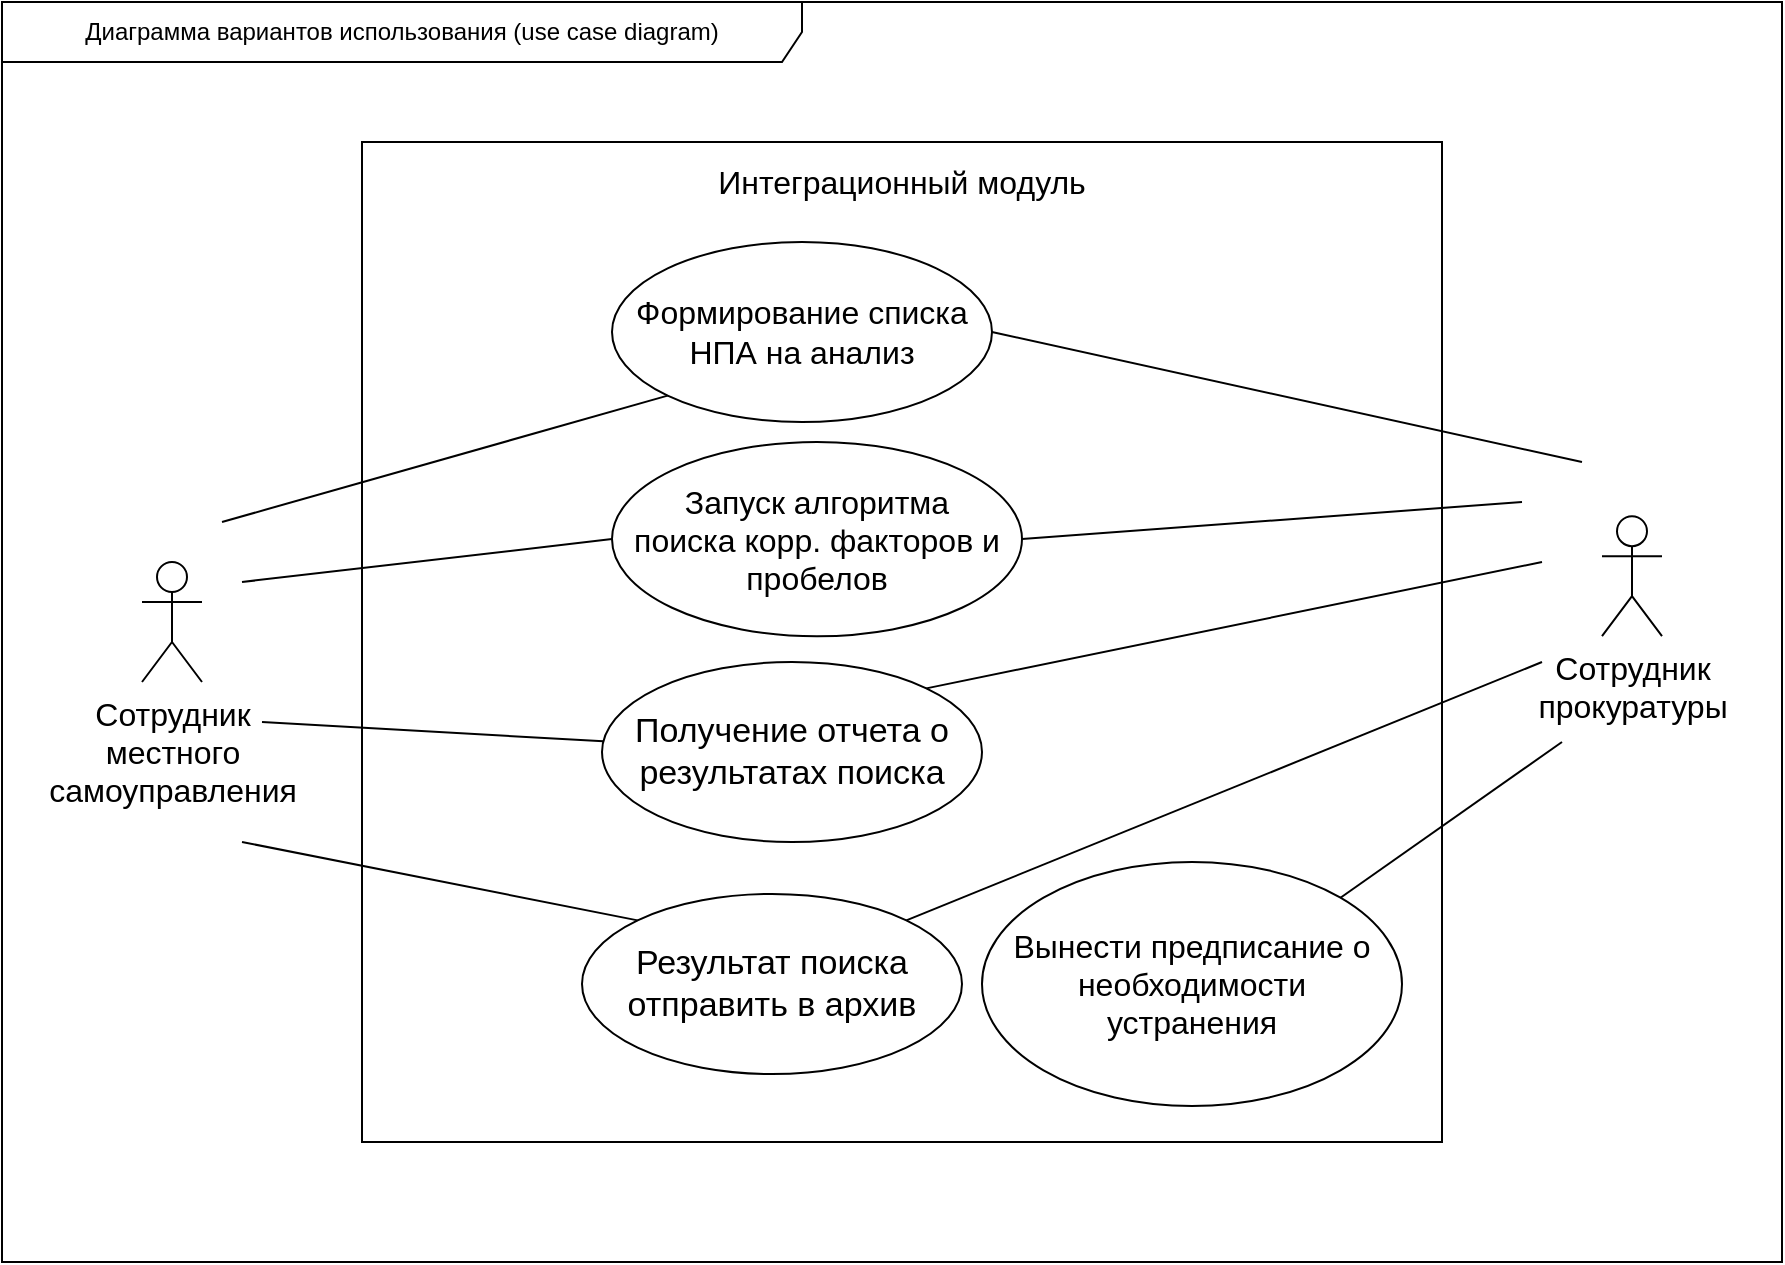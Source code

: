 <mxfile version="14.1.8" type="device"><diagram name="Page-1" id="e7e014a7-5840-1c2e-5031-d8a46d1fe8dd"><mxGraphModel dx="1810" dy="2169" grid="1" gridSize="10" guides="1" tooltips="1" connect="1" arrows="1" fold="1" page="1" pageScale="1" pageWidth="1169" pageHeight="826" background="none" math="0" shadow="0"><root><mxCell id="0"/><mxCell id="1" parent="0"/><mxCell id="E5nNj4ZsClf_n_vn0JpY-1" value="" style="group" vertex="1" connectable="0" parent="1"><mxGeometry x="370" y="-190" width="540" height="500" as="geometry"/></mxCell><mxCell id="zKADX5YJscfgXHAa3air-2" value="" style="rounded=0;whiteSpace=wrap;html=1;" parent="E5nNj4ZsClf_n_vn0JpY-1" vertex="1"><mxGeometry width="540" height="500" as="geometry"/></mxCell><mxCell id="zKADX5YJscfgXHAa3air-3" value="&lt;font style=&quot;font-size: 16px&quot;&gt;Интеграционный модуль&lt;/font&gt;" style="text;html=1;strokeColor=none;fillColor=none;align=center;verticalAlign=middle;whiteSpace=wrap;rounded=0;" parent="E5nNj4ZsClf_n_vn0JpY-1" vertex="1"><mxGeometry x="20" y="10" width="500" height="20" as="geometry"/></mxCell><mxCell id="zKADX5YJscfgXHAa3air-12" value="&lt;font style=&quot;font-size: 16px&quot;&gt;Вынести предписание о необходимости&lt;br&gt;устранения&lt;/font&gt;" style="ellipse;whiteSpace=wrap;html=1;" parent="E5nNj4ZsClf_n_vn0JpY-1" vertex="1"><mxGeometry x="310" y="360" width="210" height="122" as="geometry"/></mxCell><mxCell id="zKADX5YJscfgXHAa3air-9" value="&lt;span style=&quot;font-size: 17px&quot;&gt;Результат поиска отправить в архив&lt;/span&gt;" style="ellipse;whiteSpace=wrap;html=1;" parent="E5nNj4ZsClf_n_vn0JpY-1" vertex="1"><mxGeometry x="110" y="376" width="190" height="90" as="geometry"/></mxCell><mxCell id="31887JfQ04T_51z_vyh9-67" value="Диаграмма вариантов использования (use case diagram)" style="shape=umlFrame;whiteSpace=wrap;html=1;width=400;height=30;" parent="1" vertex="1"><mxGeometry x="190" y="-260" width="890" height="630" as="geometry"/></mxCell><mxCell id="zKADX5YJscfgXHAa3air-4" value="Сотрудник&lt;br style=&quot;font-size: 16px;&quot;&gt;местного&lt;br style=&quot;font-size: 16px;&quot;&gt;самоуправления" style="shape=umlActor;verticalLabelPosition=bottom;verticalAlign=top;html=1;outlineConnect=0;fontSize=16;" parent="1" vertex="1"><mxGeometry x="260" y="20" width="30" height="60" as="geometry"/></mxCell><mxCell id="zKADX5YJscfgXHAa3air-5" value="Сотрудник&lt;br style=&quot;font-size: 16px;&quot;&gt;прокуратуры" style="shape=umlActor;verticalLabelPosition=bottom;verticalAlign=top;html=1;outlineConnect=0;fontSize=16;" parent="1" vertex="1"><mxGeometry x="990" y="-2.89" width="30" height="60" as="geometry"/></mxCell><mxCell id="zKADX5YJscfgXHAa3air-6" value="&lt;font style=&quot;font-size: 16px&quot;&gt;Формирование списка&lt;br&gt;НПА на анализ&lt;/font&gt;" style="ellipse;whiteSpace=wrap;html=1;" parent="1" vertex="1"><mxGeometry x="495" y="-140" width="190" height="90" as="geometry"/></mxCell><mxCell id="zKADX5YJscfgXHAa3air-7" value="&lt;font style=&quot;font-size: 16px&quot;&gt;Запуск алгоритма&lt;br&gt;поиска корр. факторов и пробелов&lt;/font&gt;" style="ellipse;whiteSpace=wrap;html=1;" parent="1" vertex="1"><mxGeometry x="495" y="-40" width="205" height="97.11" as="geometry"/></mxCell><mxCell id="zKADX5YJscfgXHAa3air-8" value="&lt;font style=&quot;font-size: 17px;&quot;&gt;Получение отчета о результатах поиска&lt;/font&gt;" style="ellipse;whiteSpace=wrap;html=1;fontSize=17;" parent="1" vertex="1"><mxGeometry x="490" y="70" width="190" height="90" as="geometry"/></mxCell><mxCell id="zKADX5YJscfgXHAa3air-15" value="" style="endArrow=none;html=1;fontSize=16;exitX=1;exitY=0.5;exitDx=0;exitDy=0;" parent="1" source="zKADX5YJscfgXHAa3air-6" edge="1"><mxGeometry width="50" height="50" relative="1" as="geometry"><mxPoint x="620" y="-10" as="sourcePoint"/><mxPoint x="980" y="-30" as="targetPoint"/></mxGeometry></mxCell><mxCell id="zKADX5YJscfgXHAa3air-16" value="" style="endArrow=none;html=1;fontSize=16;exitX=1;exitY=0.5;exitDx=0;exitDy=0;" parent="1" source="zKADX5YJscfgXHAa3air-7" edge="1"><mxGeometry width="50" height="50" relative="1" as="geometry"><mxPoint x="620" y="-10" as="sourcePoint"/><mxPoint x="950" y="-10" as="targetPoint"/></mxGeometry></mxCell><mxCell id="zKADX5YJscfgXHAa3air-17" value="" style="endArrow=none;html=1;fontSize=16;exitX=1;exitY=0;exitDx=0;exitDy=0;" parent="1" source="zKADX5YJscfgXHAa3air-8" edge="1"><mxGeometry width="50" height="50" relative="1" as="geometry"><mxPoint x="620" y="-10" as="sourcePoint"/><mxPoint x="960" y="20" as="targetPoint"/></mxGeometry></mxCell><mxCell id="zKADX5YJscfgXHAa3air-18" value="" style="endArrow=none;html=1;fontSize=16;exitX=1;exitY=0;exitDx=0;exitDy=0;" parent="1" source="zKADX5YJscfgXHAa3air-9" edge="1"><mxGeometry width="50" height="50" relative="1" as="geometry"><mxPoint x="620" y="-10" as="sourcePoint"/><mxPoint x="960" y="70" as="targetPoint"/></mxGeometry></mxCell><mxCell id="zKADX5YJscfgXHAa3air-19" value="" style="endArrow=none;html=1;fontSize=16;exitX=1;exitY=0;exitDx=0;exitDy=0;" parent="1" source="zKADX5YJscfgXHAa3air-12" edge="1"><mxGeometry width="50" height="50" relative="1" as="geometry"><mxPoint x="620" y="-10" as="sourcePoint"/><mxPoint x="970" y="110" as="targetPoint"/></mxGeometry></mxCell><mxCell id="zKADX5YJscfgXHAa3air-21" value="" style="endArrow=none;html=1;fontSize=16;entryX=0;entryY=1;entryDx=0;entryDy=0;" parent="1" target="zKADX5YJscfgXHAa3air-6" edge="1"><mxGeometry width="50" height="50" relative="1" as="geometry"><mxPoint x="300" as="sourcePoint"/><mxPoint x="670" y="-60" as="targetPoint"/></mxGeometry></mxCell><mxCell id="zKADX5YJscfgXHAa3air-22" value="" style="endArrow=none;html=1;fontSize=16;entryX=0;entryY=0.5;entryDx=0;entryDy=0;" parent="1" target="zKADX5YJscfgXHAa3air-7" edge="1"><mxGeometry width="50" height="50" relative="1" as="geometry"><mxPoint x="310" y="30" as="sourcePoint"/><mxPoint x="670" y="-60" as="targetPoint"/></mxGeometry></mxCell><mxCell id="zKADX5YJscfgXHAa3air-23" value="" style="endArrow=none;html=1;fontSize=16;" parent="1" target="zKADX5YJscfgXHAa3air-8" edge="1"><mxGeometry width="50" height="50" relative="1" as="geometry"><mxPoint x="320" y="100" as="sourcePoint"/><mxPoint x="670" y="-60" as="targetPoint"/></mxGeometry></mxCell><mxCell id="zKADX5YJscfgXHAa3air-24" value="" style="endArrow=none;html=1;fontSize=16;entryX=0;entryY=0;entryDx=0;entryDy=0;" parent="1" target="zKADX5YJscfgXHAa3air-9" edge="1"><mxGeometry width="50" height="50" relative="1" as="geometry"><mxPoint x="310" y="160" as="sourcePoint"/><mxPoint x="670" y="-60" as="targetPoint"/></mxGeometry></mxCell></root></mxGraphModel></diagram></mxfile>